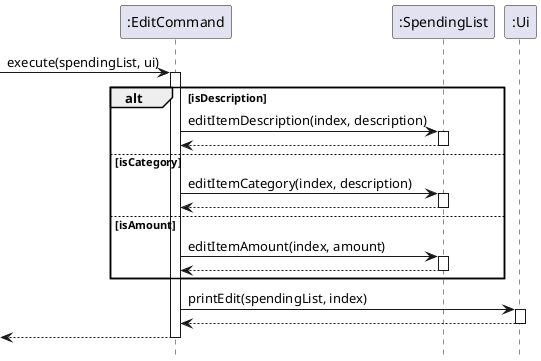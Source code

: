 @startuml
hide footbox
->":EditCommand":execute(spendingList, ui)
activate ":EditCommand"
alt isDescription
":EditCommand"->":SpendingList":editItemDescription(index, description)
activate ":SpendingList"
":SpendingList"-->":EditCommand":
deactivate ":SpendingList"
else isCategory
":EditCommand"->":SpendingList":editItemCategory(index, description)
activate ":SpendingList"
":SpendingList"-->":EditCommand":
deactivate ":SpendingList"
else isAmount
":EditCommand"->":SpendingList":editItemAmount(index, amount)
activate ":SpendingList"
":SpendingList"-->":EditCommand":
deactivate ":SpendingList"
end
":EditCommand"->":Ui":printEdit(spendingList, index)
activate ":Ui"
":Ui"-->":EditCommand":
deactivate ":Ui"
<--":EditCommand"
deactivate ":EditCommand"
@enduml